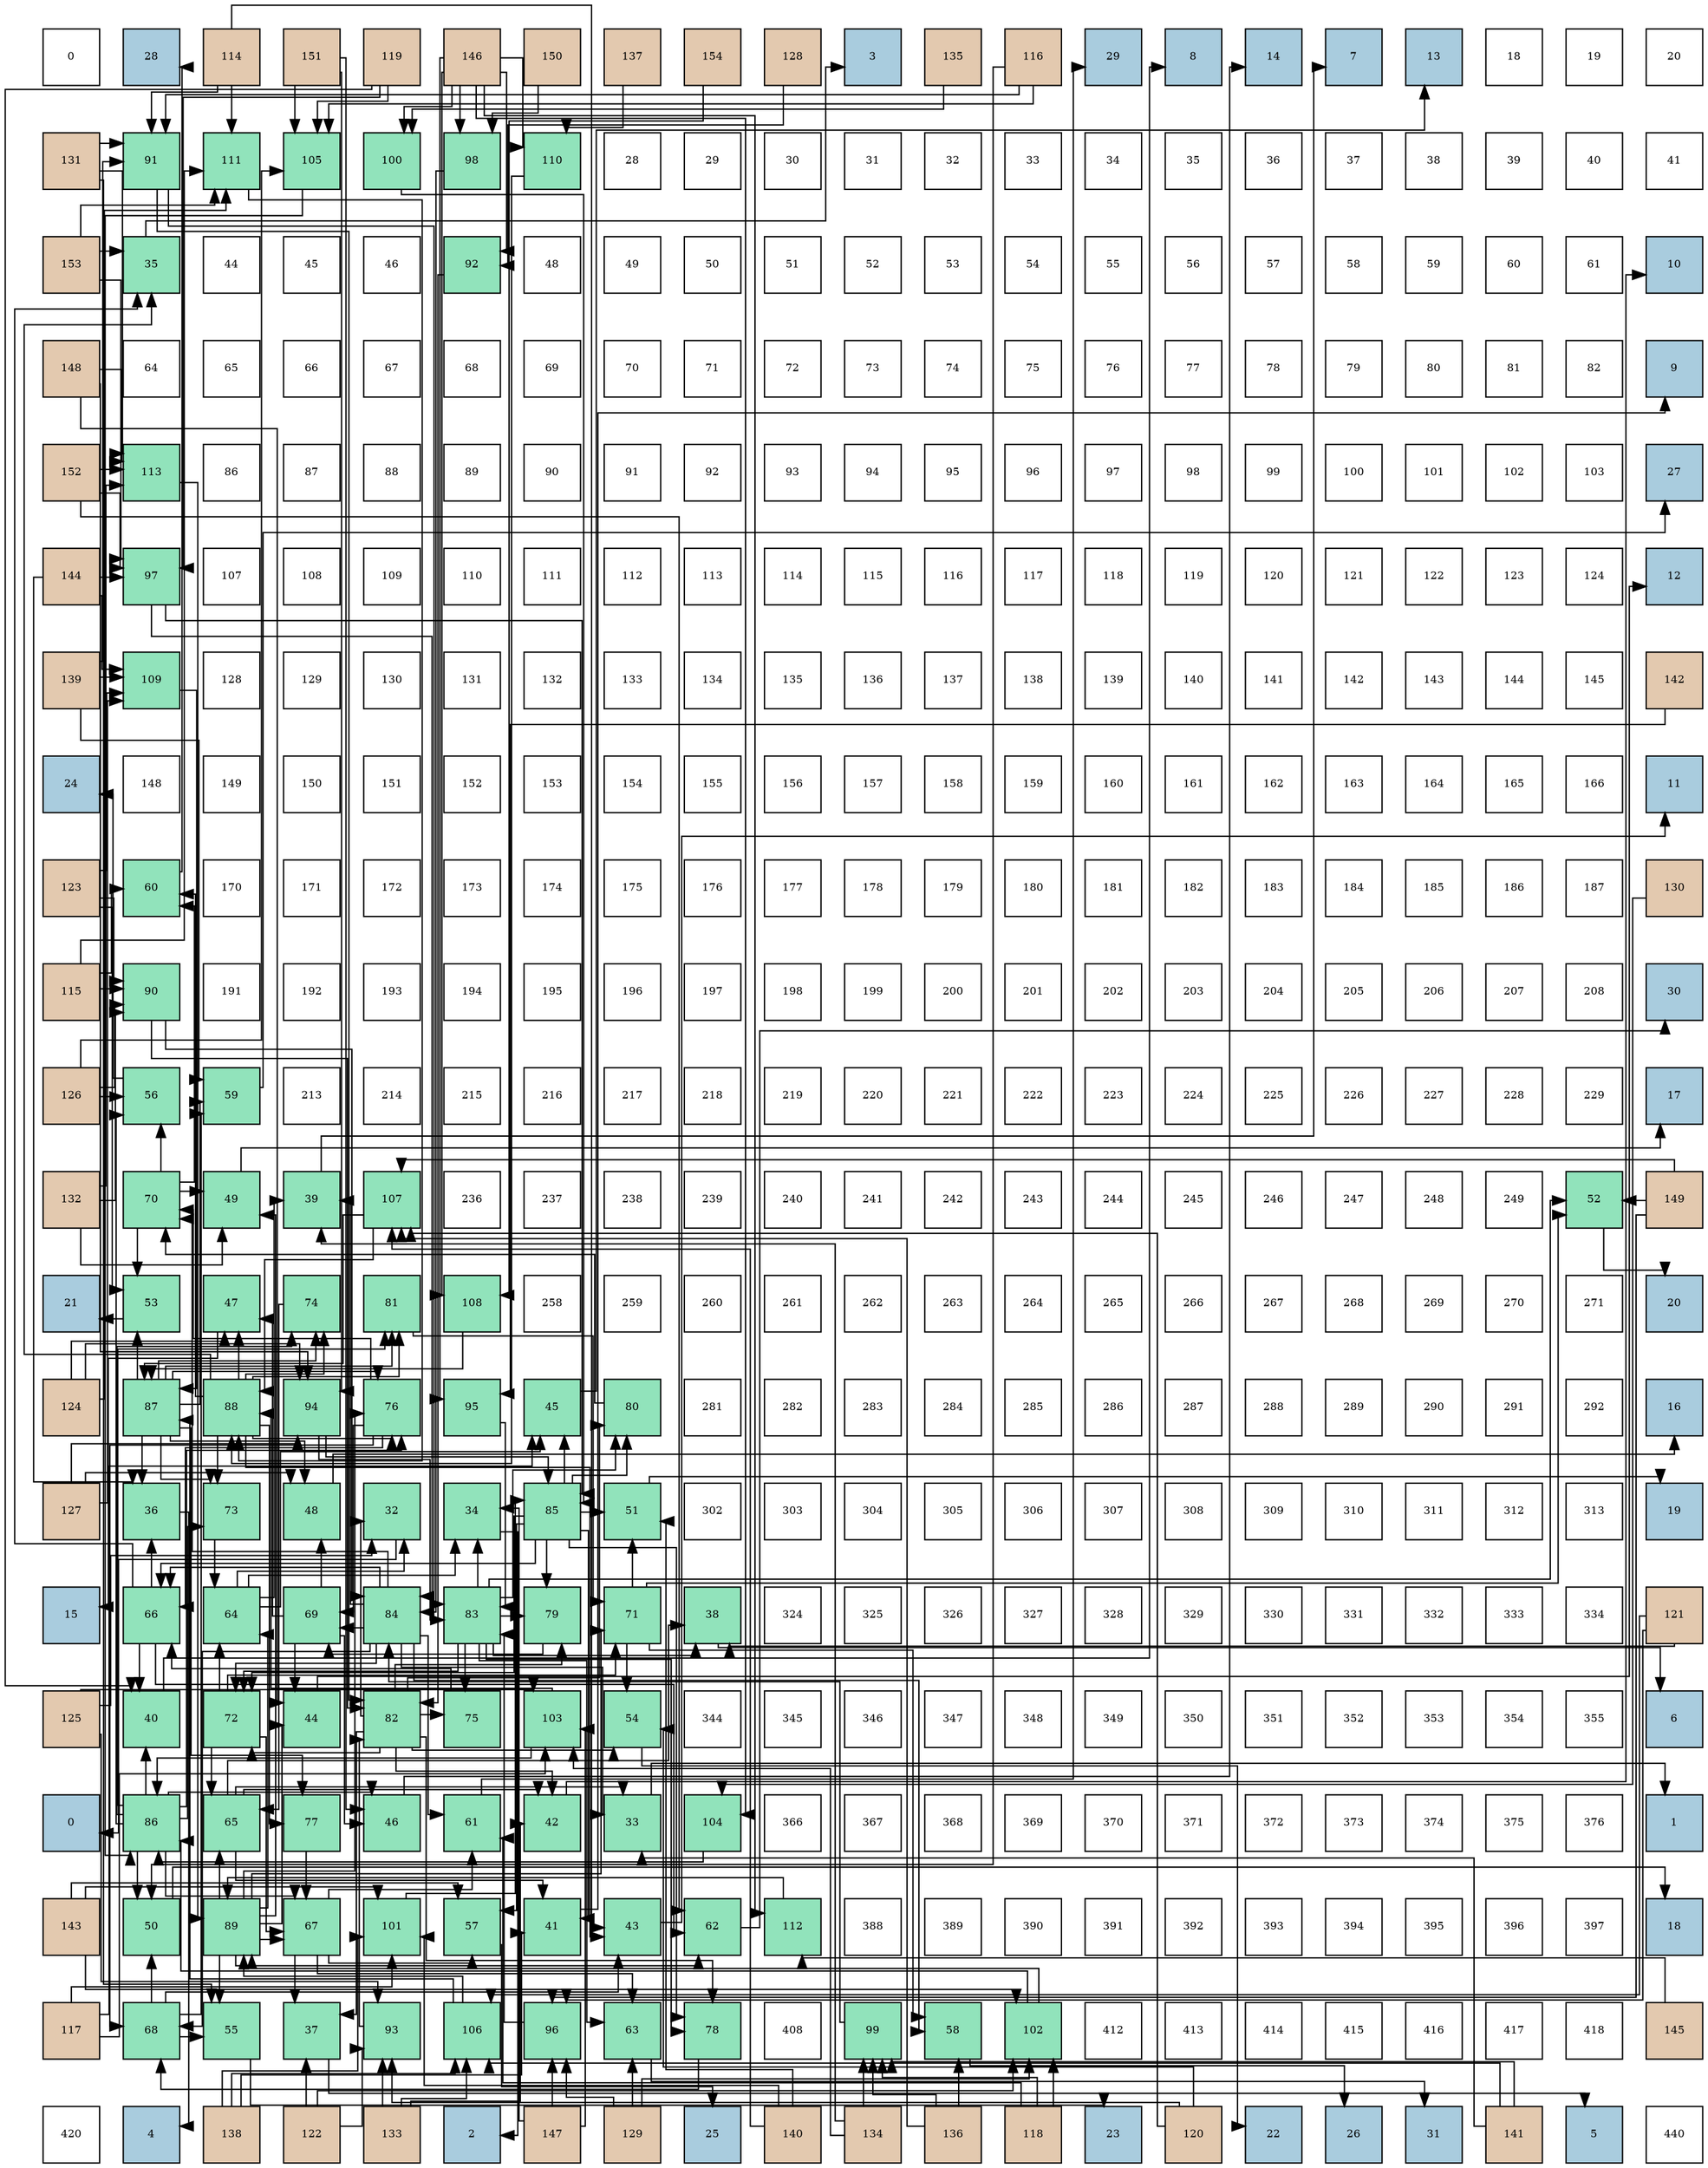 digraph layout{
 rankdir=TB;
 splines=ortho;
 node [style=filled shape=square fixedsize=true width=0.6];
0[label="0", fontsize=8, fillcolor="#ffffff"];
1[label="28", fontsize=8, fillcolor="#a9ccde"];
2[label="114", fontsize=8, fillcolor="#e3c9af"];
3[label="151", fontsize=8, fillcolor="#e3c9af"];
4[label="119", fontsize=8, fillcolor="#e3c9af"];
5[label="146", fontsize=8, fillcolor="#e3c9af"];
6[label="150", fontsize=8, fillcolor="#e3c9af"];
7[label="137", fontsize=8, fillcolor="#e3c9af"];
8[label="154", fontsize=8, fillcolor="#e3c9af"];
9[label="128", fontsize=8, fillcolor="#e3c9af"];
10[label="3", fontsize=8, fillcolor="#a9ccde"];
11[label="135", fontsize=8, fillcolor="#e3c9af"];
12[label="116", fontsize=8, fillcolor="#e3c9af"];
13[label="29", fontsize=8, fillcolor="#a9ccde"];
14[label="8", fontsize=8, fillcolor="#a9ccde"];
15[label="14", fontsize=8, fillcolor="#a9ccde"];
16[label="7", fontsize=8, fillcolor="#a9ccde"];
17[label="13", fontsize=8, fillcolor="#a9ccde"];
18[label="18", fontsize=8, fillcolor="#ffffff"];
19[label="19", fontsize=8, fillcolor="#ffffff"];
20[label="20", fontsize=8, fillcolor="#ffffff"];
21[label="131", fontsize=8, fillcolor="#e3c9af"];
22[label="91", fontsize=8, fillcolor="#91e3bb"];
23[label="111", fontsize=8, fillcolor="#91e3bb"];
24[label="105", fontsize=8, fillcolor="#91e3bb"];
25[label="100", fontsize=8, fillcolor="#91e3bb"];
26[label="98", fontsize=8, fillcolor="#91e3bb"];
27[label="110", fontsize=8, fillcolor="#91e3bb"];
28[label="28", fontsize=8, fillcolor="#ffffff"];
29[label="29", fontsize=8, fillcolor="#ffffff"];
30[label="30", fontsize=8, fillcolor="#ffffff"];
31[label="31", fontsize=8, fillcolor="#ffffff"];
32[label="32", fontsize=8, fillcolor="#ffffff"];
33[label="33", fontsize=8, fillcolor="#ffffff"];
34[label="34", fontsize=8, fillcolor="#ffffff"];
35[label="35", fontsize=8, fillcolor="#ffffff"];
36[label="36", fontsize=8, fillcolor="#ffffff"];
37[label="37", fontsize=8, fillcolor="#ffffff"];
38[label="38", fontsize=8, fillcolor="#ffffff"];
39[label="39", fontsize=8, fillcolor="#ffffff"];
40[label="40", fontsize=8, fillcolor="#ffffff"];
41[label="41", fontsize=8, fillcolor="#ffffff"];
42[label="153", fontsize=8, fillcolor="#e3c9af"];
43[label="35", fontsize=8, fillcolor="#91e3bb"];
44[label="44", fontsize=8, fillcolor="#ffffff"];
45[label="45", fontsize=8, fillcolor="#ffffff"];
46[label="46", fontsize=8, fillcolor="#ffffff"];
47[label="92", fontsize=8, fillcolor="#91e3bb"];
48[label="48", fontsize=8, fillcolor="#ffffff"];
49[label="49", fontsize=8, fillcolor="#ffffff"];
50[label="50", fontsize=8, fillcolor="#ffffff"];
51[label="51", fontsize=8, fillcolor="#ffffff"];
52[label="52", fontsize=8, fillcolor="#ffffff"];
53[label="53", fontsize=8, fillcolor="#ffffff"];
54[label="54", fontsize=8, fillcolor="#ffffff"];
55[label="55", fontsize=8, fillcolor="#ffffff"];
56[label="56", fontsize=8, fillcolor="#ffffff"];
57[label="57", fontsize=8, fillcolor="#ffffff"];
58[label="58", fontsize=8, fillcolor="#ffffff"];
59[label="59", fontsize=8, fillcolor="#ffffff"];
60[label="60", fontsize=8, fillcolor="#ffffff"];
61[label="61", fontsize=8, fillcolor="#ffffff"];
62[label="10", fontsize=8, fillcolor="#a9ccde"];
63[label="148", fontsize=8, fillcolor="#e3c9af"];
64[label="64", fontsize=8, fillcolor="#ffffff"];
65[label="65", fontsize=8, fillcolor="#ffffff"];
66[label="66", fontsize=8, fillcolor="#ffffff"];
67[label="67", fontsize=8, fillcolor="#ffffff"];
68[label="68", fontsize=8, fillcolor="#ffffff"];
69[label="69", fontsize=8, fillcolor="#ffffff"];
70[label="70", fontsize=8, fillcolor="#ffffff"];
71[label="71", fontsize=8, fillcolor="#ffffff"];
72[label="72", fontsize=8, fillcolor="#ffffff"];
73[label="73", fontsize=8, fillcolor="#ffffff"];
74[label="74", fontsize=8, fillcolor="#ffffff"];
75[label="75", fontsize=8, fillcolor="#ffffff"];
76[label="76", fontsize=8, fillcolor="#ffffff"];
77[label="77", fontsize=8, fillcolor="#ffffff"];
78[label="78", fontsize=8, fillcolor="#ffffff"];
79[label="79", fontsize=8, fillcolor="#ffffff"];
80[label="80", fontsize=8, fillcolor="#ffffff"];
81[label="81", fontsize=8, fillcolor="#ffffff"];
82[label="82", fontsize=8, fillcolor="#ffffff"];
83[label="9", fontsize=8, fillcolor="#a9ccde"];
84[label="152", fontsize=8, fillcolor="#e3c9af"];
85[label="113", fontsize=8, fillcolor="#91e3bb"];
86[label="86", fontsize=8, fillcolor="#ffffff"];
87[label="87", fontsize=8, fillcolor="#ffffff"];
88[label="88", fontsize=8, fillcolor="#ffffff"];
89[label="89", fontsize=8, fillcolor="#ffffff"];
90[label="90", fontsize=8, fillcolor="#ffffff"];
91[label="91", fontsize=8, fillcolor="#ffffff"];
92[label="92", fontsize=8, fillcolor="#ffffff"];
93[label="93", fontsize=8, fillcolor="#ffffff"];
94[label="94", fontsize=8, fillcolor="#ffffff"];
95[label="95", fontsize=8, fillcolor="#ffffff"];
96[label="96", fontsize=8, fillcolor="#ffffff"];
97[label="97", fontsize=8, fillcolor="#ffffff"];
98[label="98", fontsize=8, fillcolor="#ffffff"];
99[label="99", fontsize=8, fillcolor="#ffffff"];
100[label="100", fontsize=8, fillcolor="#ffffff"];
101[label="101", fontsize=8, fillcolor="#ffffff"];
102[label="102", fontsize=8, fillcolor="#ffffff"];
103[label="103", fontsize=8, fillcolor="#ffffff"];
104[label="27", fontsize=8, fillcolor="#a9ccde"];
105[label="144", fontsize=8, fillcolor="#e3c9af"];
106[label="97", fontsize=8, fillcolor="#91e3bb"];
107[label="107", fontsize=8, fillcolor="#ffffff"];
108[label="108", fontsize=8, fillcolor="#ffffff"];
109[label="109", fontsize=8, fillcolor="#ffffff"];
110[label="110", fontsize=8, fillcolor="#ffffff"];
111[label="111", fontsize=8, fillcolor="#ffffff"];
112[label="112", fontsize=8, fillcolor="#ffffff"];
113[label="113", fontsize=8, fillcolor="#ffffff"];
114[label="114", fontsize=8, fillcolor="#ffffff"];
115[label="115", fontsize=8, fillcolor="#ffffff"];
116[label="116", fontsize=8, fillcolor="#ffffff"];
117[label="117", fontsize=8, fillcolor="#ffffff"];
118[label="118", fontsize=8, fillcolor="#ffffff"];
119[label="119", fontsize=8, fillcolor="#ffffff"];
120[label="120", fontsize=8, fillcolor="#ffffff"];
121[label="121", fontsize=8, fillcolor="#ffffff"];
122[label="122", fontsize=8, fillcolor="#ffffff"];
123[label="123", fontsize=8, fillcolor="#ffffff"];
124[label="124", fontsize=8, fillcolor="#ffffff"];
125[label="12", fontsize=8, fillcolor="#a9ccde"];
126[label="139", fontsize=8, fillcolor="#e3c9af"];
127[label="109", fontsize=8, fillcolor="#91e3bb"];
128[label="128", fontsize=8, fillcolor="#ffffff"];
129[label="129", fontsize=8, fillcolor="#ffffff"];
130[label="130", fontsize=8, fillcolor="#ffffff"];
131[label="131", fontsize=8, fillcolor="#ffffff"];
132[label="132", fontsize=8, fillcolor="#ffffff"];
133[label="133", fontsize=8, fillcolor="#ffffff"];
134[label="134", fontsize=8, fillcolor="#ffffff"];
135[label="135", fontsize=8, fillcolor="#ffffff"];
136[label="136", fontsize=8, fillcolor="#ffffff"];
137[label="137", fontsize=8, fillcolor="#ffffff"];
138[label="138", fontsize=8, fillcolor="#ffffff"];
139[label="139", fontsize=8, fillcolor="#ffffff"];
140[label="140", fontsize=8, fillcolor="#ffffff"];
141[label="141", fontsize=8, fillcolor="#ffffff"];
142[label="142", fontsize=8, fillcolor="#ffffff"];
143[label="143", fontsize=8, fillcolor="#ffffff"];
144[label="144", fontsize=8, fillcolor="#ffffff"];
145[label="145", fontsize=8, fillcolor="#ffffff"];
146[label="142", fontsize=8, fillcolor="#e3c9af"];
147[label="24", fontsize=8, fillcolor="#a9ccde"];
148[label="148", fontsize=8, fillcolor="#ffffff"];
149[label="149", fontsize=8, fillcolor="#ffffff"];
150[label="150", fontsize=8, fillcolor="#ffffff"];
151[label="151", fontsize=8, fillcolor="#ffffff"];
152[label="152", fontsize=8, fillcolor="#ffffff"];
153[label="153", fontsize=8, fillcolor="#ffffff"];
154[label="154", fontsize=8, fillcolor="#ffffff"];
155[label="155", fontsize=8, fillcolor="#ffffff"];
156[label="156", fontsize=8, fillcolor="#ffffff"];
157[label="157", fontsize=8, fillcolor="#ffffff"];
158[label="158", fontsize=8, fillcolor="#ffffff"];
159[label="159", fontsize=8, fillcolor="#ffffff"];
160[label="160", fontsize=8, fillcolor="#ffffff"];
161[label="161", fontsize=8, fillcolor="#ffffff"];
162[label="162", fontsize=8, fillcolor="#ffffff"];
163[label="163", fontsize=8, fillcolor="#ffffff"];
164[label="164", fontsize=8, fillcolor="#ffffff"];
165[label="165", fontsize=8, fillcolor="#ffffff"];
166[label="166", fontsize=8, fillcolor="#ffffff"];
167[label="11", fontsize=8, fillcolor="#a9ccde"];
168[label="123", fontsize=8, fillcolor="#e3c9af"];
169[label="60", fontsize=8, fillcolor="#91e3bb"];
170[label="170", fontsize=8, fillcolor="#ffffff"];
171[label="171", fontsize=8, fillcolor="#ffffff"];
172[label="172", fontsize=8, fillcolor="#ffffff"];
173[label="173", fontsize=8, fillcolor="#ffffff"];
174[label="174", fontsize=8, fillcolor="#ffffff"];
175[label="175", fontsize=8, fillcolor="#ffffff"];
176[label="176", fontsize=8, fillcolor="#ffffff"];
177[label="177", fontsize=8, fillcolor="#ffffff"];
178[label="178", fontsize=8, fillcolor="#ffffff"];
179[label="179", fontsize=8, fillcolor="#ffffff"];
180[label="180", fontsize=8, fillcolor="#ffffff"];
181[label="181", fontsize=8, fillcolor="#ffffff"];
182[label="182", fontsize=8, fillcolor="#ffffff"];
183[label="183", fontsize=8, fillcolor="#ffffff"];
184[label="184", fontsize=8, fillcolor="#ffffff"];
185[label="185", fontsize=8, fillcolor="#ffffff"];
186[label="186", fontsize=8, fillcolor="#ffffff"];
187[label="187", fontsize=8, fillcolor="#ffffff"];
188[label="130", fontsize=8, fillcolor="#e3c9af"];
189[label="115", fontsize=8, fillcolor="#e3c9af"];
190[label="90", fontsize=8, fillcolor="#91e3bb"];
191[label="191", fontsize=8, fillcolor="#ffffff"];
192[label="192", fontsize=8, fillcolor="#ffffff"];
193[label="193", fontsize=8, fillcolor="#ffffff"];
194[label="194", fontsize=8, fillcolor="#ffffff"];
195[label="195", fontsize=8, fillcolor="#ffffff"];
196[label="196", fontsize=8, fillcolor="#ffffff"];
197[label="197", fontsize=8, fillcolor="#ffffff"];
198[label="198", fontsize=8, fillcolor="#ffffff"];
199[label="199", fontsize=8, fillcolor="#ffffff"];
200[label="200", fontsize=8, fillcolor="#ffffff"];
201[label="201", fontsize=8, fillcolor="#ffffff"];
202[label="202", fontsize=8, fillcolor="#ffffff"];
203[label="203", fontsize=8, fillcolor="#ffffff"];
204[label="204", fontsize=8, fillcolor="#ffffff"];
205[label="205", fontsize=8, fillcolor="#ffffff"];
206[label="206", fontsize=8, fillcolor="#ffffff"];
207[label="207", fontsize=8, fillcolor="#ffffff"];
208[label="208", fontsize=8, fillcolor="#ffffff"];
209[label="30", fontsize=8, fillcolor="#a9ccde"];
210[label="126", fontsize=8, fillcolor="#e3c9af"];
211[label="56", fontsize=8, fillcolor="#91e3bb"];
212[label="59", fontsize=8, fillcolor="#91e3bb"];
213[label="213", fontsize=8, fillcolor="#ffffff"];
214[label="214", fontsize=8, fillcolor="#ffffff"];
215[label="215", fontsize=8, fillcolor="#ffffff"];
216[label="216", fontsize=8, fillcolor="#ffffff"];
217[label="217", fontsize=8, fillcolor="#ffffff"];
218[label="218", fontsize=8, fillcolor="#ffffff"];
219[label="219", fontsize=8, fillcolor="#ffffff"];
220[label="220", fontsize=8, fillcolor="#ffffff"];
221[label="221", fontsize=8, fillcolor="#ffffff"];
222[label="222", fontsize=8, fillcolor="#ffffff"];
223[label="223", fontsize=8, fillcolor="#ffffff"];
224[label="224", fontsize=8, fillcolor="#ffffff"];
225[label="225", fontsize=8, fillcolor="#ffffff"];
226[label="226", fontsize=8, fillcolor="#ffffff"];
227[label="227", fontsize=8, fillcolor="#ffffff"];
228[label="228", fontsize=8, fillcolor="#ffffff"];
229[label="229", fontsize=8, fillcolor="#ffffff"];
230[label="17", fontsize=8, fillcolor="#a9ccde"];
231[label="132", fontsize=8, fillcolor="#e3c9af"];
232[label="70", fontsize=8, fillcolor="#91e3bb"];
233[label="49", fontsize=8, fillcolor="#91e3bb"];
234[label="39", fontsize=8, fillcolor="#91e3bb"];
235[label="107", fontsize=8, fillcolor="#91e3bb"];
236[label="236", fontsize=8, fillcolor="#ffffff"];
237[label="237", fontsize=8, fillcolor="#ffffff"];
238[label="238", fontsize=8, fillcolor="#ffffff"];
239[label="239", fontsize=8, fillcolor="#ffffff"];
240[label="240", fontsize=8, fillcolor="#ffffff"];
241[label="241", fontsize=8, fillcolor="#ffffff"];
242[label="242", fontsize=8, fillcolor="#ffffff"];
243[label="243", fontsize=8, fillcolor="#ffffff"];
244[label="244", fontsize=8, fillcolor="#ffffff"];
245[label="245", fontsize=8, fillcolor="#ffffff"];
246[label="246", fontsize=8, fillcolor="#ffffff"];
247[label="247", fontsize=8, fillcolor="#ffffff"];
248[label="248", fontsize=8, fillcolor="#ffffff"];
249[label="249", fontsize=8, fillcolor="#ffffff"];
250[label="52", fontsize=8, fillcolor="#91e3bb"];
251[label="149", fontsize=8, fillcolor="#e3c9af"];
252[label="21", fontsize=8, fillcolor="#a9ccde"];
253[label="53", fontsize=8, fillcolor="#91e3bb"];
254[label="47", fontsize=8, fillcolor="#91e3bb"];
255[label="74", fontsize=8, fillcolor="#91e3bb"];
256[label="81", fontsize=8, fillcolor="#91e3bb"];
257[label="108", fontsize=8, fillcolor="#91e3bb"];
258[label="258", fontsize=8, fillcolor="#ffffff"];
259[label="259", fontsize=8, fillcolor="#ffffff"];
260[label="260", fontsize=8, fillcolor="#ffffff"];
261[label="261", fontsize=8, fillcolor="#ffffff"];
262[label="262", fontsize=8, fillcolor="#ffffff"];
263[label="263", fontsize=8, fillcolor="#ffffff"];
264[label="264", fontsize=8, fillcolor="#ffffff"];
265[label="265", fontsize=8, fillcolor="#ffffff"];
266[label="266", fontsize=8, fillcolor="#ffffff"];
267[label="267", fontsize=8, fillcolor="#ffffff"];
268[label="268", fontsize=8, fillcolor="#ffffff"];
269[label="269", fontsize=8, fillcolor="#ffffff"];
270[label="270", fontsize=8, fillcolor="#ffffff"];
271[label="271", fontsize=8, fillcolor="#ffffff"];
272[label="20", fontsize=8, fillcolor="#a9ccde"];
273[label="124", fontsize=8, fillcolor="#e3c9af"];
274[label="87", fontsize=8, fillcolor="#91e3bb"];
275[label="88", fontsize=8, fillcolor="#91e3bb"];
276[label="94", fontsize=8, fillcolor="#91e3bb"];
277[label="76", fontsize=8, fillcolor="#91e3bb"];
278[label="95", fontsize=8, fillcolor="#91e3bb"];
279[label="45", fontsize=8, fillcolor="#91e3bb"];
280[label="80", fontsize=8, fillcolor="#91e3bb"];
281[label="281", fontsize=8, fillcolor="#ffffff"];
282[label="282", fontsize=8, fillcolor="#ffffff"];
283[label="283", fontsize=8, fillcolor="#ffffff"];
284[label="284", fontsize=8, fillcolor="#ffffff"];
285[label="285", fontsize=8, fillcolor="#ffffff"];
286[label="286", fontsize=8, fillcolor="#ffffff"];
287[label="287", fontsize=8, fillcolor="#ffffff"];
288[label="288", fontsize=8, fillcolor="#ffffff"];
289[label="289", fontsize=8, fillcolor="#ffffff"];
290[label="290", fontsize=8, fillcolor="#ffffff"];
291[label="291", fontsize=8, fillcolor="#ffffff"];
292[label="292", fontsize=8, fillcolor="#ffffff"];
293[label="16", fontsize=8, fillcolor="#a9ccde"];
294[label="127", fontsize=8, fillcolor="#e3c9af"];
295[label="36", fontsize=8, fillcolor="#91e3bb"];
296[label="73", fontsize=8, fillcolor="#91e3bb"];
297[label="48", fontsize=8, fillcolor="#91e3bb"];
298[label="32", fontsize=8, fillcolor="#91e3bb"];
299[label="34", fontsize=8, fillcolor="#91e3bb"];
300[label="85", fontsize=8, fillcolor="#91e3bb"];
301[label="51", fontsize=8, fillcolor="#91e3bb"];
302[label="302", fontsize=8, fillcolor="#ffffff"];
303[label="303", fontsize=8, fillcolor="#ffffff"];
304[label="304", fontsize=8, fillcolor="#ffffff"];
305[label="305", fontsize=8, fillcolor="#ffffff"];
306[label="306", fontsize=8, fillcolor="#ffffff"];
307[label="307", fontsize=8, fillcolor="#ffffff"];
308[label="308", fontsize=8, fillcolor="#ffffff"];
309[label="309", fontsize=8, fillcolor="#ffffff"];
310[label="310", fontsize=8, fillcolor="#ffffff"];
311[label="311", fontsize=8, fillcolor="#ffffff"];
312[label="312", fontsize=8, fillcolor="#ffffff"];
313[label="313", fontsize=8, fillcolor="#ffffff"];
314[label="19", fontsize=8, fillcolor="#a9ccde"];
315[label="15", fontsize=8, fillcolor="#a9ccde"];
316[label="66", fontsize=8, fillcolor="#91e3bb"];
317[label="64", fontsize=8, fillcolor="#91e3bb"];
318[label="69", fontsize=8, fillcolor="#91e3bb"];
319[label="84", fontsize=8, fillcolor="#91e3bb"];
320[label="83", fontsize=8, fillcolor="#91e3bb"];
321[label="79", fontsize=8, fillcolor="#91e3bb"];
322[label="71", fontsize=8, fillcolor="#91e3bb"];
323[label="38", fontsize=8, fillcolor="#91e3bb"];
324[label="324", fontsize=8, fillcolor="#ffffff"];
325[label="325", fontsize=8, fillcolor="#ffffff"];
326[label="326", fontsize=8, fillcolor="#ffffff"];
327[label="327", fontsize=8, fillcolor="#ffffff"];
328[label="328", fontsize=8, fillcolor="#ffffff"];
329[label="329", fontsize=8, fillcolor="#ffffff"];
330[label="330", fontsize=8, fillcolor="#ffffff"];
331[label="331", fontsize=8, fillcolor="#ffffff"];
332[label="332", fontsize=8, fillcolor="#ffffff"];
333[label="333", fontsize=8, fillcolor="#ffffff"];
334[label="334", fontsize=8, fillcolor="#ffffff"];
335[label="121", fontsize=8, fillcolor="#e3c9af"];
336[label="125", fontsize=8, fillcolor="#e3c9af"];
337[label="40", fontsize=8, fillcolor="#91e3bb"];
338[label="72", fontsize=8, fillcolor="#91e3bb"];
339[label="44", fontsize=8, fillcolor="#91e3bb"];
340[label="82", fontsize=8, fillcolor="#91e3bb"];
341[label="75", fontsize=8, fillcolor="#91e3bb"];
342[label="103", fontsize=8, fillcolor="#91e3bb"];
343[label="54", fontsize=8, fillcolor="#91e3bb"];
344[label="344", fontsize=8, fillcolor="#ffffff"];
345[label="345", fontsize=8, fillcolor="#ffffff"];
346[label="346", fontsize=8, fillcolor="#ffffff"];
347[label="347", fontsize=8, fillcolor="#ffffff"];
348[label="348", fontsize=8, fillcolor="#ffffff"];
349[label="349", fontsize=8, fillcolor="#ffffff"];
350[label="350", fontsize=8, fillcolor="#ffffff"];
351[label="351", fontsize=8, fillcolor="#ffffff"];
352[label="352", fontsize=8, fillcolor="#ffffff"];
353[label="353", fontsize=8, fillcolor="#ffffff"];
354[label="354", fontsize=8, fillcolor="#ffffff"];
355[label="355", fontsize=8, fillcolor="#ffffff"];
356[label="6", fontsize=8, fillcolor="#a9ccde"];
357[label="0", fontsize=8, fillcolor="#a9ccde"];
358[label="86", fontsize=8, fillcolor="#91e3bb"];
359[label="65", fontsize=8, fillcolor="#91e3bb"];
360[label="77", fontsize=8, fillcolor="#91e3bb"];
361[label="46", fontsize=8, fillcolor="#91e3bb"];
362[label="61", fontsize=8, fillcolor="#91e3bb"];
363[label="42", fontsize=8, fillcolor="#91e3bb"];
364[label="33", fontsize=8, fillcolor="#91e3bb"];
365[label="104", fontsize=8, fillcolor="#91e3bb"];
366[label="366", fontsize=8, fillcolor="#ffffff"];
367[label="367", fontsize=8, fillcolor="#ffffff"];
368[label="368", fontsize=8, fillcolor="#ffffff"];
369[label="369", fontsize=8, fillcolor="#ffffff"];
370[label="370", fontsize=8, fillcolor="#ffffff"];
371[label="371", fontsize=8, fillcolor="#ffffff"];
372[label="372", fontsize=8, fillcolor="#ffffff"];
373[label="373", fontsize=8, fillcolor="#ffffff"];
374[label="374", fontsize=8, fillcolor="#ffffff"];
375[label="375", fontsize=8, fillcolor="#ffffff"];
376[label="376", fontsize=8, fillcolor="#ffffff"];
377[label="1", fontsize=8, fillcolor="#a9ccde"];
378[label="143", fontsize=8, fillcolor="#e3c9af"];
379[label="50", fontsize=8, fillcolor="#91e3bb"];
380[label="89", fontsize=8, fillcolor="#91e3bb"];
381[label="67", fontsize=8, fillcolor="#91e3bb"];
382[label="101", fontsize=8, fillcolor="#91e3bb"];
383[label="57", fontsize=8, fillcolor="#91e3bb"];
384[label="41", fontsize=8, fillcolor="#91e3bb"];
385[label="43", fontsize=8, fillcolor="#91e3bb"];
386[label="62", fontsize=8, fillcolor="#91e3bb"];
387[label="112", fontsize=8, fillcolor="#91e3bb"];
388[label="388", fontsize=8, fillcolor="#ffffff"];
389[label="389", fontsize=8, fillcolor="#ffffff"];
390[label="390", fontsize=8, fillcolor="#ffffff"];
391[label="391", fontsize=8, fillcolor="#ffffff"];
392[label="392", fontsize=8, fillcolor="#ffffff"];
393[label="393", fontsize=8, fillcolor="#ffffff"];
394[label="394", fontsize=8, fillcolor="#ffffff"];
395[label="395", fontsize=8, fillcolor="#ffffff"];
396[label="396", fontsize=8, fillcolor="#ffffff"];
397[label="397", fontsize=8, fillcolor="#ffffff"];
398[label="18", fontsize=8, fillcolor="#a9ccde"];
399[label="117", fontsize=8, fillcolor="#e3c9af"];
400[label="68", fontsize=8, fillcolor="#91e3bb"];
401[label="55", fontsize=8, fillcolor="#91e3bb"];
402[label="37", fontsize=8, fillcolor="#91e3bb"];
403[label="93", fontsize=8, fillcolor="#91e3bb"];
404[label="106", fontsize=8, fillcolor="#91e3bb"];
405[label="96", fontsize=8, fillcolor="#91e3bb"];
406[label="63", fontsize=8, fillcolor="#91e3bb"];
407[label="78", fontsize=8, fillcolor="#91e3bb"];
408[label="408", fontsize=8, fillcolor="#ffffff"];
409[label="99", fontsize=8, fillcolor="#91e3bb"];
410[label="58", fontsize=8, fillcolor="#91e3bb"];
411[label="102", fontsize=8, fillcolor="#91e3bb"];
412[label="412", fontsize=8, fillcolor="#ffffff"];
413[label="413", fontsize=8, fillcolor="#ffffff"];
414[label="414", fontsize=8, fillcolor="#ffffff"];
415[label="415", fontsize=8, fillcolor="#ffffff"];
416[label="416", fontsize=8, fillcolor="#ffffff"];
417[label="417", fontsize=8, fillcolor="#ffffff"];
418[label="418", fontsize=8, fillcolor="#ffffff"];
419[label="145", fontsize=8, fillcolor="#e3c9af"];
420[label="420", fontsize=8, fillcolor="#ffffff"];
421[label="4", fontsize=8, fillcolor="#a9ccde"];
422[label="138", fontsize=8, fillcolor="#e3c9af"];
423[label="122", fontsize=8, fillcolor="#e3c9af"];
424[label="133", fontsize=8, fillcolor="#e3c9af"];
425[label="2", fontsize=8, fillcolor="#a9ccde"];
426[label="147", fontsize=8, fillcolor="#e3c9af"];
427[label="129", fontsize=8, fillcolor="#e3c9af"];
428[label="25", fontsize=8, fillcolor="#a9ccde"];
429[label="140", fontsize=8, fillcolor="#e3c9af"];
430[label="134", fontsize=8, fillcolor="#e3c9af"];
431[label="136", fontsize=8, fillcolor="#e3c9af"];
432[label="118", fontsize=8, fillcolor="#e3c9af"];
433[label="23", fontsize=8, fillcolor="#a9ccde"];
434[label="120", fontsize=8, fillcolor="#e3c9af"];
435[label="22", fontsize=8, fillcolor="#a9ccde"];
436[label="26", fontsize=8, fillcolor="#a9ccde"];
437[label="31", fontsize=8, fillcolor="#a9ccde"];
438[label="141", fontsize=8, fillcolor="#e3c9af"];
439[label="5", fontsize=8, fillcolor="#a9ccde"];
440[label="440", fontsize=8, fillcolor="#ffffff"];
edge [constraint=false, style=vis];298 -> 357;
364 -> 377;
299 -> 425;
43 -> 10;
295 -> 421;
402 -> 439;
323 -> 356;
234 -> 16;
337 -> 14;
384 -> 83;
363 -> 62;
385 -> 167;
339 -> 125;
279 -> 17;
361 -> 15;
254 -> 315;
297 -> 293;
233 -> 230;
379 -> 398;
301 -> 314;
250 -> 272;
253 -> 252;
343 -> 435;
401 -> 433;
211 -> 147;
383 -> 428;
410 -> 436;
212 -> 104;
169 -> 1;
362 -> 13;
386 -> 209;
406 -> 437;
317 -> 298;
317 -> 299;
317 -> 234;
317 -> 279;
359 -> 364;
359 -> 323;
359 -> 384;
359 -> 363;
316 -> 43;
316 -> 295;
316 -> 337;
316 -> 386;
381 -> 402;
381 -> 383;
381 -> 362;
381 -> 406;
400 -> 385;
400 -> 379;
400 -> 401;
400 -> 212;
318 -> 339;
318 -> 361;
318 -> 254;
318 -> 297;
232 -> 233;
232 -> 253;
232 -> 211;
232 -> 169;
322 -> 301;
322 -> 250;
322 -> 343;
322 -> 410;
338 -> 317;
338 -> 359;
338 -> 381;
338 -> 322;
296 -> 317;
255 -> 359;
341 -> 316;
277 -> 316;
277 -> 400;
277 -> 318;
277 -> 232;
360 -> 381;
407 -> 400;
321 -> 318;
280 -> 232;
256 -> 322;
340 -> 298;
340 -> 402;
340 -> 363;
340 -> 343;
340 -> 338;
340 -> 341;
340 -> 407;
340 -> 321;
340 -> 280;
320 -> 299;
320 -> 323;
320 -> 250;
320 -> 406;
320 -> 338;
320 -> 341;
320 -> 407;
320 -> 321;
320 -> 280;
319 -> 364;
319 -> 234;
319 -> 410;
319 -> 362;
319 -> 316;
319 -> 400;
319 -> 318;
319 -> 232;
319 -> 338;
300 -> 384;
300 -> 279;
300 -> 301;
300 -> 383;
300 -> 316;
300 -> 338;
300 -> 407;
300 -> 321;
300 -> 280;
358 -> 337;
358 -> 361;
358 -> 379;
358 -> 211;
358 -> 381;
358 -> 296;
358 -> 255;
358 -> 277;
358 -> 256;
274 -> 295;
274 -> 297;
274 -> 253;
274 -> 212;
274 -> 296;
274 -> 255;
274 -> 277;
274 -> 360;
274 -> 256;
275 -> 43;
275 -> 385;
275 -> 254;
275 -> 169;
275 -> 296;
275 -> 255;
275 -> 277;
275 -> 360;
275 -> 256;
380 -> 339;
380 -> 233;
380 -> 401;
380 -> 386;
380 -> 317;
380 -> 359;
380 -> 381;
380 -> 322;
380 -> 277;
190 -> 340;
190 -> 319;
22 -> 340;
22 -> 320;
47 -> 340;
403 -> 340;
276 -> 320;
276 -> 300;
278 -> 320;
405 -> 320;
106 -> 319;
106 -> 300;
26 -> 319;
409 -> 319;
25 -> 300;
382 -> 300;
411 -> 358;
411 -> 380;
342 -> 358;
342 -> 275;
365 -> 358;
24 -> 358;
404 -> 274;
404 -> 380;
235 -> 274;
235 -> 275;
257 -> 274;
127 -> 274;
27 -> 275;
23 -> 275;
387 -> 380;
85 -> 380;
2 -> 385;
2 -> 22;
2 -> 23;
189 -> 169;
189 -> 190;
189 -> 23;
12 -> 379;
12 -> 22;
12 -> 24;
399 -> 279;
399 -> 382;
399 -> 342;
432 -> 362;
432 -> 409;
432 -> 411;
4 -> 337;
4 -> 106;
4 -> 24;
434 -> 343;
434 -> 403;
434 -> 235;
335 -> 323;
335 -> 405;
335 -> 404;
423 -> 402;
423 -> 403;
423 -> 411;
168 -> 253;
168 -> 190;
168 -> 127;
273 -> 254;
273 -> 276;
273 -> 23;
336 -> 298;
336 -> 403;
336 -> 342;
210 -> 211;
210 -> 190;
210 -> 24;
294 -> 297;
294 -> 276;
294 -> 127;
9 -> 47;
427 -> 406;
427 -> 405;
427 -> 411;
188 -> 365;
21 -> 401;
21 -> 22;
21 -> 85;
231 -> 233;
231 -> 190;
231 -> 85;
424 -> 363;
424 -> 403;
424 -> 404;
430 -> 234;
430 -> 409;
430 -> 342;
11 -> 25;
431 -> 410;
431 -> 409;
431 -> 235;
7 -> 27;
422 -> 384;
422 -> 382;
422 -> 404;
126 -> 212;
126 -> 22;
126 -> 127;
429 -> 301;
429 -> 382;
429 -> 235;
438 -> 364;
438 -> 409;
438 -> 404;
146 -> 278;
378 -> 383;
378 -> 382;
378 -> 411;
105 -> 295;
105 -> 106;
105 -> 127;
419 -> 387;
5 -> 47;
5 -> 278;
5 -> 26;
5 -> 25;
5 -> 365;
5 -> 257;
5 -> 27;
5 -> 387;
426 -> 299;
426 -> 405;
426 -> 342;
63 -> 339;
63 -> 276;
63 -> 85;
251 -> 250;
251 -> 405;
251 -> 235;
6 -> 26;
3 -> 361;
3 -> 276;
3 -> 24;
84 -> 386;
84 -> 106;
84 -> 85;
42 -> 43;
42 -> 106;
42 -> 23;
8 -> 257;
edge [constraint=true, style=invis];
0 -> 21 -> 42 -> 63 -> 84 -> 105 -> 126 -> 147 -> 168 -> 189 -> 210 -> 231 -> 252 -> 273 -> 294 -> 315 -> 336 -> 357 -> 378 -> 399 -> 420;
1 -> 22 -> 43 -> 64 -> 85 -> 106 -> 127 -> 148 -> 169 -> 190 -> 211 -> 232 -> 253 -> 274 -> 295 -> 316 -> 337 -> 358 -> 379 -> 400 -> 421;
2 -> 23 -> 44 -> 65 -> 86 -> 107 -> 128 -> 149 -> 170 -> 191 -> 212 -> 233 -> 254 -> 275 -> 296 -> 317 -> 338 -> 359 -> 380 -> 401 -> 422;
3 -> 24 -> 45 -> 66 -> 87 -> 108 -> 129 -> 150 -> 171 -> 192 -> 213 -> 234 -> 255 -> 276 -> 297 -> 318 -> 339 -> 360 -> 381 -> 402 -> 423;
4 -> 25 -> 46 -> 67 -> 88 -> 109 -> 130 -> 151 -> 172 -> 193 -> 214 -> 235 -> 256 -> 277 -> 298 -> 319 -> 340 -> 361 -> 382 -> 403 -> 424;
5 -> 26 -> 47 -> 68 -> 89 -> 110 -> 131 -> 152 -> 173 -> 194 -> 215 -> 236 -> 257 -> 278 -> 299 -> 320 -> 341 -> 362 -> 383 -> 404 -> 425;
6 -> 27 -> 48 -> 69 -> 90 -> 111 -> 132 -> 153 -> 174 -> 195 -> 216 -> 237 -> 258 -> 279 -> 300 -> 321 -> 342 -> 363 -> 384 -> 405 -> 426;
7 -> 28 -> 49 -> 70 -> 91 -> 112 -> 133 -> 154 -> 175 -> 196 -> 217 -> 238 -> 259 -> 280 -> 301 -> 322 -> 343 -> 364 -> 385 -> 406 -> 427;
8 -> 29 -> 50 -> 71 -> 92 -> 113 -> 134 -> 155 -> 176 -> 197 -> 218 -> 239 -> 260 -> 281 -> 302 -> 323 -> 344 -> 365 -> 386 -> 407 -> 428;
9 -> 30 -> 51 -> 72 -> 93 -> 114 -> 135 -> 156 -> 177 -> 198 -> 219 -> 240 -> 261 -> 282 -> 303 -> 324 -> 345 -> 366 -> 387 -> 408 -> 429;
10 -> 31 -> 52 -> 73 -> 94 -> 115 -> 136 -> 157 -> 178 -> 199 -> 220 -> 241 -> 262 -> 283 -> 304 -> 325 -> 346 -> 367 -> 388 -> 409 -> 430;
11 -> 32 -> 53 -> 74 -> 95 -> 116 -> 137 -> 158 -> 179 -> 200 -> 221 -> 242 -> 263 -> 284 -> 305 -> 326 -> 347 -> 368 -> 389 -> 410 -> 431;
12 -> 33 -> 54 -> 75 -> 96 -> 117 -> 138 -> 159 -> 180 -> 201 -> 222 -> 243 -> 264 -> 285 -> 306 -> 327 -> 348 -> 369 -> 390 -> 411 -> 432;
13 -> 34 -> 55 -> 76 -> 97 -> 118 -> 139 -> 160 -> 181 -> 202 -> 223 -> 244 -> 265 -> 286 -> 307 -> 328 -> 349 -> 370 -> 391 -> 412 -> 433;
14 -> 35 -> 56 -> 77 -> 98 -> 119 -> 140 -> 161 -> 182 -> 203 -> 224 -> 245 -> 266 -> 287 -> 308 -> 329 -> 350 -> 371 -> 392 -> 413 -> 434;
15 -> 36 -> 57 -> 78 -> 99 -> 120 -> 141 -> 162 -> 183 -> 204 -> 225 -> 246 -> 267 -> 288 -> 309 -> 330 -> 351 -> 372 -> 393 -> 414 -> 435;
16 -> 37 -> 58 -> 79 -> 100 -> 121 -> 142 -> 163 -> 184 -> 205 -> 226 -> 247 -> 268 -> 289 -> 310 -> 331 -> 352 -> 373 -> 394 -> 415 -> 436;
17 -> 38 -> 59 -> 80 -> 101 -> 122 -> 143 -> 164 -> 185 -> 206 -> 227 -> 248 -> 269 -> 290 -> 311 -> 332 -> 353 -> 374 -> 395 -> 416 -> 437;
18 -> 39 -> 60 -> 81 -> 102 -> 123 -> 144 -> 165 -> 186 -> 207 -> 228 -> 249 -> 270 -> 291 -> 312 -> 333 -> 354 -> 375 -> 396 -> 417 -> 438;
19 -> 40 -> 61 -> 82 -> 103 -> 124 -> 145 -> 166 -> 187 -> 208 -> 229 -> 250 -> 271 -> 292 -> 313 -> 334 -> 355 -> 376 -> 397 -> 418 -> 439;
20 -> 41 -> 62 -> 83 -> 104 -> 125 -> 146 -> 167 -> 188 -> 209 -> 230 -> 251 -> 272 -> 293 -> 314 -> 335 -> 356 -> 377 -> 398 -> 419 -> 440;
rank = same {0 -> 1 -> 2 -> 3 -> 4 -> 5 -> 6 -> 7 -> 8 -> 9 -> 10 -> 11 -> 12 -> 13 -> 14 -> 15 -> 16 -> 17 -> 18 -> 19 -> 20};
rank = same {21 -> 22 -> 23 -> 24 -> 25 -> 26 -> 27 -> 28 -> 29 -> 30 -> 31 -> 32 -> 33 -> 34 -> 35 -> 36 -> 37 -> 38 -> 39 -> 40 -> 41};
rank = same {42 -> 43 -> 44 -> 45 -> 46 -> 47 -> 48 -> 49 -> 50 -> 51 -> 52 -> 53 -> 54 -> 55 -> 56 -> 57 -> 58 -> 59 -> 60 -> 61 -> 62};
rank = same {63 -> 64 -> 65 -> 66 -> 67 -> 68 -> 69 -> 70 -> 71 -> 72 -> 73 -> 74 -> 75 -> 76 -> 77 -> 78 -> 79 -> 80 -> 81 -> 82 -> 83};
rank = same {84 -> 85 -> 86 -> 87 -> 88 -> 89 -> 90 -> 91 -> 92 -> 93 -> 94 -> 95 -> 96 -> 97 -> 98 -> 99 -> 100 -> 101 -> 102 -> 103 -> 104};
rank = same {105 -> 106 -> 107 -> 108 -> 109 -> 110 -> 111 -> 112 -> 113 -> 114 -> 115 -> 116 -> 117 -> 118 -> 119 -> 120 -> 121 -> 122 -> 123 -> 124 -> 125};
rank = same {126 -> 127 -> 128 -> 129 -> 130 -> 131 -> 132 -> 133 -> 134 -> 135 -> 136 -> 137 -> 138 -> 139 -> 140 -> 141 -> 142 -> 143 -> 144 -> 145 -> 146};
rank = same {147 -> 148 -> 149 -> 150 -> 151 -> 152 -> 153 -> 154 -> 155 -> 156 -> 157 -> 158 -> 159 -> 160 -> 161 -> 162 -> 163 -> 164 -> 165 -> 166 -> 167};
rank = same {168 -> 169 -> 170 -> 171 -> 172 -> 173 -> 174 -> 175 -> 176 -> 177 -> 178 -> 179 -> 180 -> 181 -> 182 -> 183 -> 184 -> 185 -> 186 -> 187 -> 188};
rank = same {189 -> 190 -> 191 -> 192 -> 193 -> 194 -> 195 -> 196 -> 197 -> 198 -> 199 -> 200 -> 201 -> 202 -> 203 -> 204 -> 205 -> 206 -> 207 -> 208 -> 209};
rank = same {210 -> 211 -> 212 -> 213 -> 214 -> 215 -> 216 -> 217 -> 218 -> 219 -> 220 -> 221 -> 222 -> 223 -> 224 -> 225 -> 226 -> 227 -> 228 -> 229 -> 230};
rank = same {231 -> 232 -> 233 -> 234 -> 235 -> 236 -> 237 -> 238 -> 239 -> 240 -> 241 -> 242 -> 243 -> 244 -> 245 -> 246 -> 247 -> 248 -> 249 -> 250 -> 251};
rank = same {252 -> 253 -> 254 -> 255 -> 256 -> 257 -> 258 -> 259 -> 260 -> 261 -> 262 -> 263 -> 264 -> 265 -> 266 -> 267 -> 268 -> 269 -> 270 -> 271 -> 272};
rank = same {273 -> 274 -> 275 -> 276 -> 277 -> 278 -> 279 -> 280 -> 281 -> 282 -> 283 -> 284 -> 285 -> 286 -> 287 -> 288 -> 289 -> 290 -> 291 -> 292 -> 293};
rank = same {294 -> 295 -> 296 -> 297 -> 298 -> 299 -> 300 -> 301 -> 302 -> 303 -> 304 -> 305 -> 306 -> 307 -> 308 -> 309 -> 310 -> 311 -> 312 -> 313 -> 314};
rank = same {315 -> 316 -> 317 -> 318 -> 319 -> 320 -> 321 -> 322 -> 323 -> 324 -> 325 -> 326 -> 327 -> 328 -> 329 -> 330 -> 331 -> 332 -> 333 -> 334 -> 335};
rank = same {336 -> 337 -> 338 -> 339 -> 340 -> 341 -> 342 -> 343 -> 344 -> 345 -> 346 -> 347 -> 348 -> 349 -> 350 -> 351 -> 352 -> 353 -> 354 -> 355 -> 356};
rank = same {357 -> 358 -> 359 -> 360 -> 361 -> 362 -> 363 -> 364 -> 365 -> 366 -> 367 -> 368 -> 369 -> 370 -> 371 -> 372 -> 373 -> 374 -> 375 -> 376 -> 377};
rank = same {378 -> 379 -> 380 -> 381 -> 382 -> 383 -> 384 -> 385 -> 386 -> 387 -> 388 -> 389 -> 390 -> 391 -> 392 -> 393 -> 394 -> 395 -> 396 -> 397 -> 398};
rank = same {399 -> 400 -> 401 -> 402 -> 403 -> 404 -> 405 -> 406 -> 407 -> 408 -> 409 -> 410 -> 411 -> 412 -> 413 -> 414 -> 415 -> 416 -> 417 -> 418 -> 419};
rank = same {420 -> 421 -> 422 -> 423 -> 424 -> 425 -> 426 -> 427 -> 428 -> 429 -> 430 -> 431 -> 432 -> 433 -> 434 -> 435 -> 436 -> 437 -> 438 -> 439 -> 440};
}